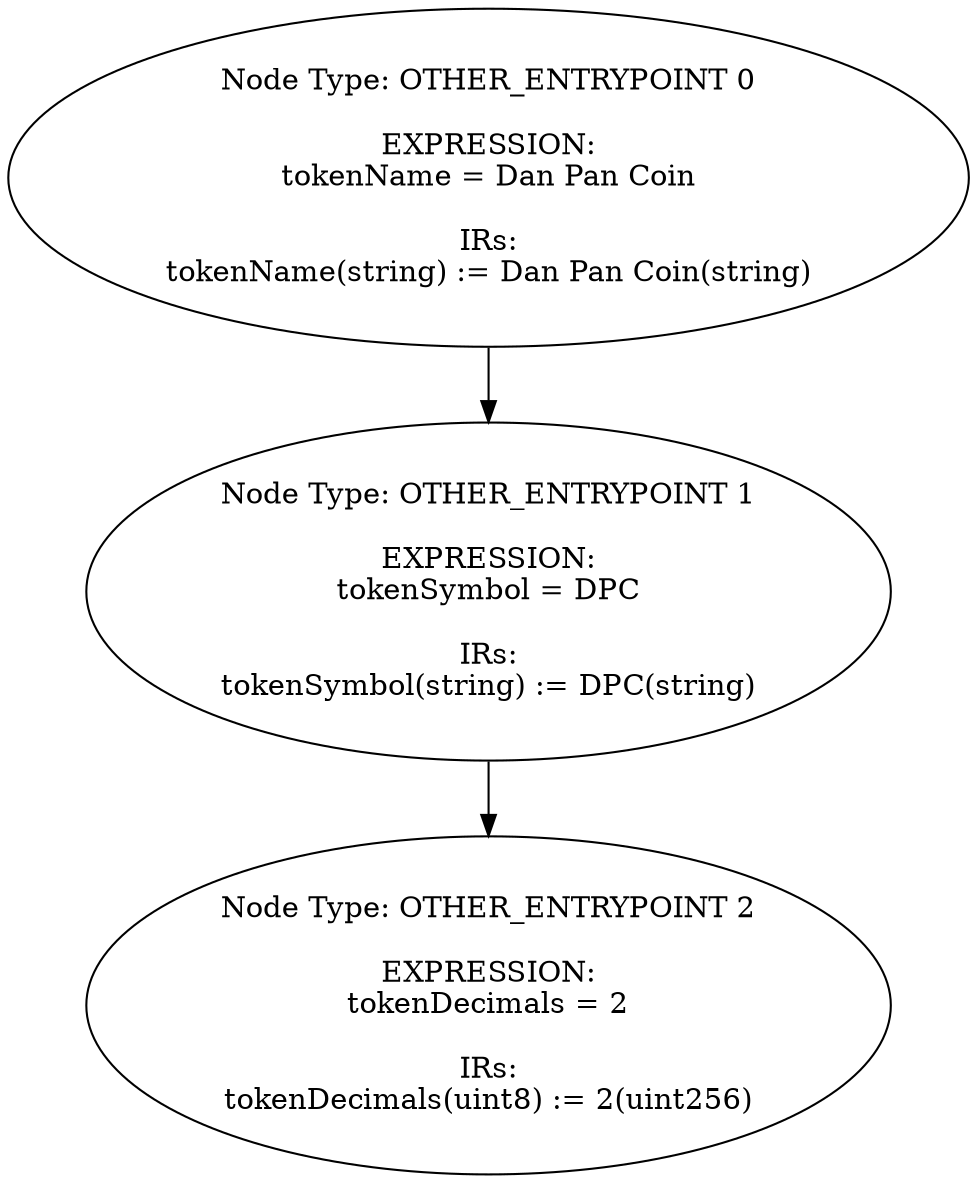digraph{
0[label="Node Type: OTHER_ENTRYPOINT 0

EXPRESSION:
tokenName = Dan Pan Coin

IRs:
tokenName(string) := Dan Pan Coin(string)"];
0->1;
1[label="Node Type: OTHER_ENTRYPOINT 1

EXPRESSION:
tokenSymbol = DPC

IRs:
tokenSymbol(string) := DPC(string)"];
1->2;
2[label="Node Type: OTHER_ENTRYPOINT 2

EXPRESSION:
tokenDecimals = 2

IRs:
tokenDecimals(uint8) := 2(uint256)"];
}
